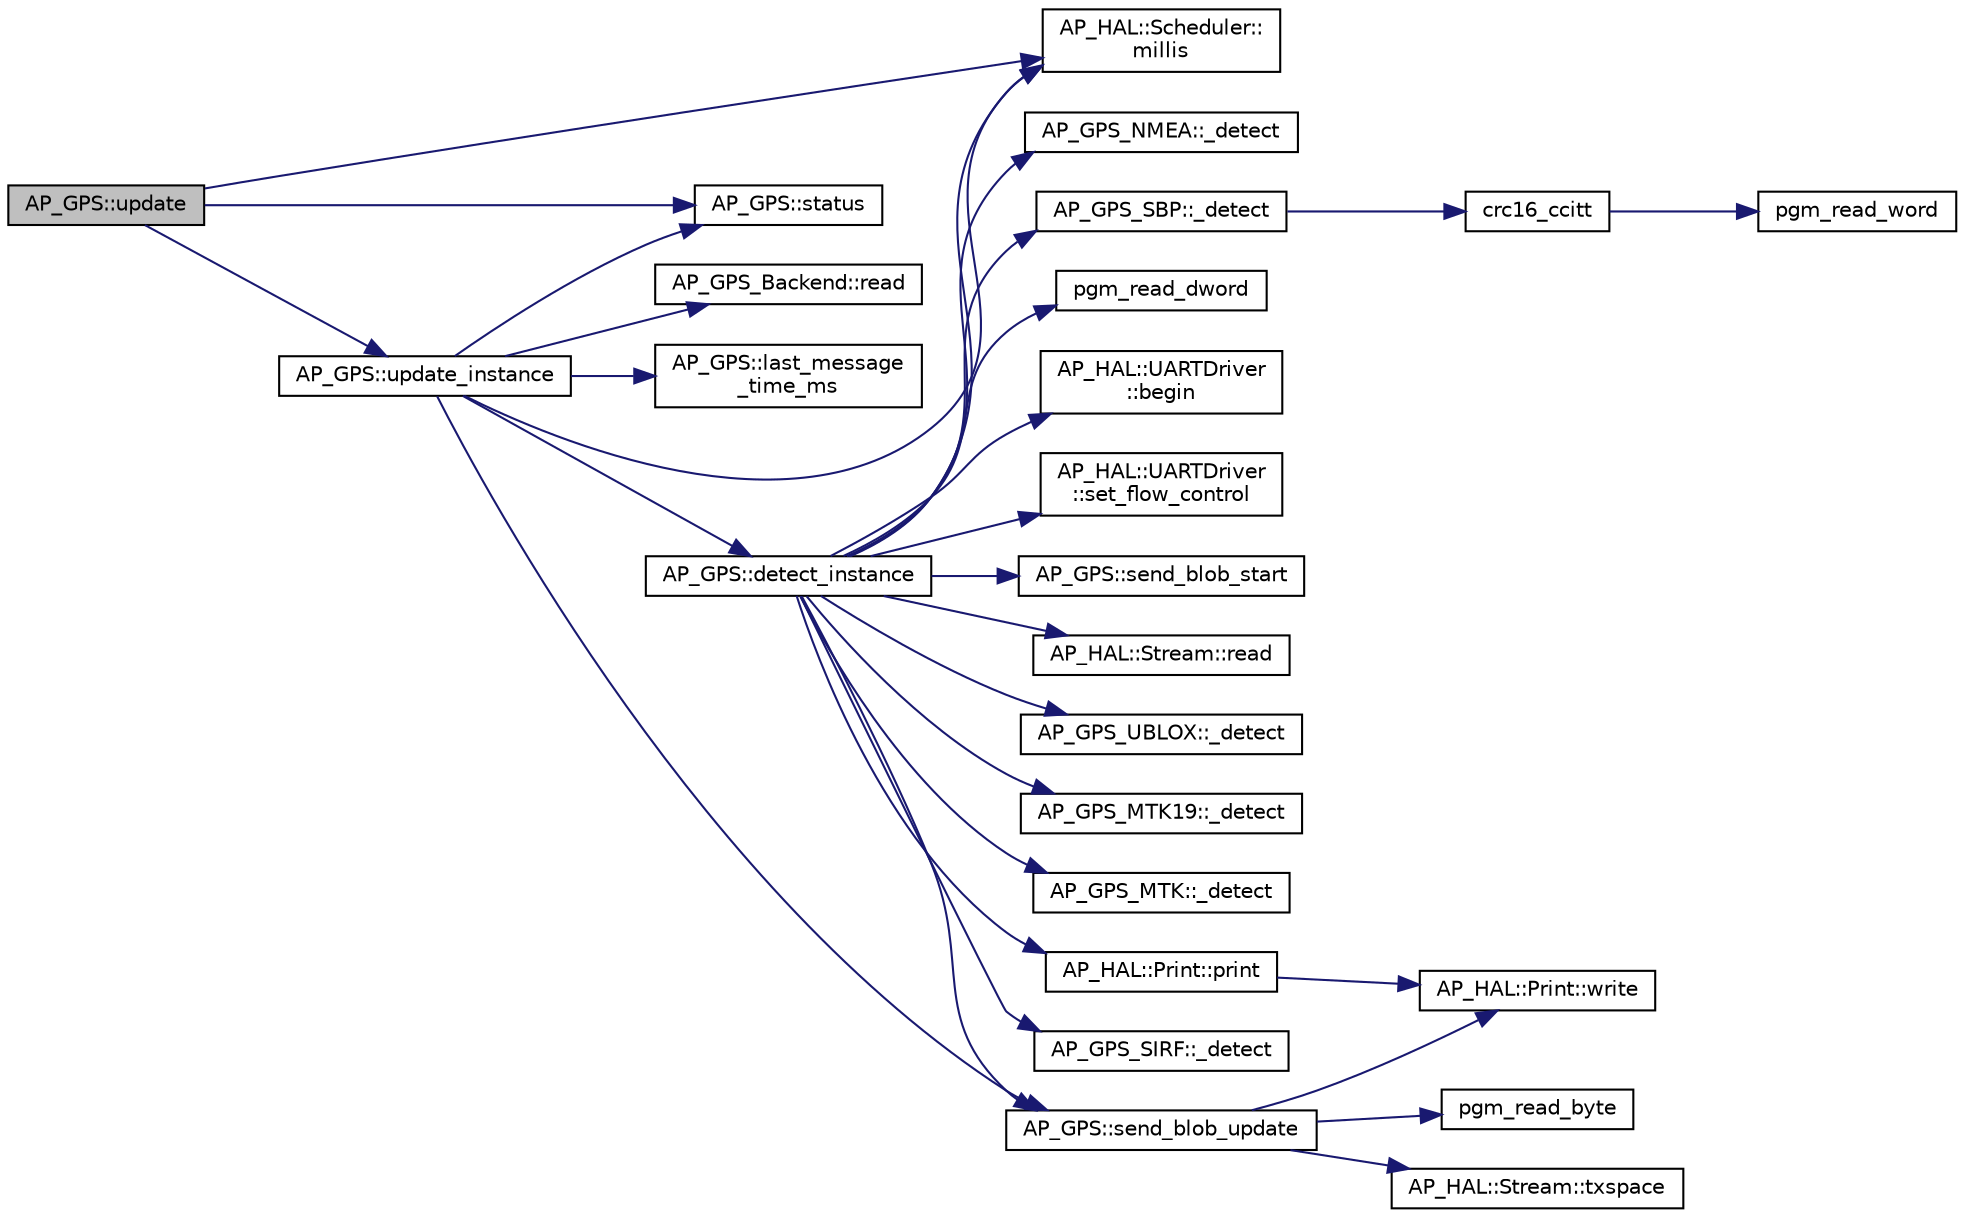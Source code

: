 digraph "AP_GPS::update"
{
 // INTERACTIVE_SVG=YES
  edge [fontname="Helvetica",fontsize="10",labelfontname="Helvetica",labelfontsize="10"];
  node [fontname="Helvetica",fontsize="10",shape=record];
  rankdir="LR";
  Node1 [label="AP_GPS::update",height=0.2,width=0.4,color="black", fillcolor="grey75", style="filled", fontcolor="black"];
  Node1 -> Node2 [color="midnightblue",fontsize="10",style="solid",fontname="Helvetica"];
  Node2 [label="AP_GPS::update_instance",height=0.2,width=0.4,color="black", fillcolor="white", style="filled",URL="$classAP__GPS.html#a83302e8b52e5d01ae67375b3542eb460"];
  Node2 -> Node3 [color="midnightblue",fontsize="10",style="solid",fontname="Helvetica"];
  Node3 [label="AP_GPS::status",height=0.2,width=0.4,color="black", fillcolor="white", style="filled",URL="$classAP__GPS.html#ae306f6cf545ee9f1f61cc38301ef76ca"];
  Node2 -> Node4 [color="midnightblue",fontsize="10",style="solid",fontname="Helvetica"];
  Node4 [label="AP_GPS::detect_instance",height=0.2,width=0.4,color="black", fillcolor="white", style="filled",URL="$classAP__GPS.html#a4bdd5c70ed358b4147a58c7d09f040dd"];
  Node4 -> Node5 [color="midnightblue",fontsize="10",style="solid",fontname="Helvetica"];
  Node5 [label="AP_HAL::Scheduler::\lmillis",height=0.2,width=0.4,color="black", fillcolor="white", style="filled",URL="$classAP__HAL_1_1Scheduler.html#a26b68339fc68a562d8d3a1238d0ec8c1"];
  Node4 -> Node6 [color="midnightblue",fontsize="10",style="solid",fontname="Helvetica"];
  Node6 [label="AP_HAL::Print::print",height=0.2,width=0.4,color="black", fillcolor="white", style="filled",URL="$classAP__HAL_1_1Print.html#acfe80773011eb17dfb52c2fba517a093"];
  Node6 -> Node7 [color="midnightblue",fontsize="10",style="solid",fontname="Helvetica"];
  Node7 [label="AP_HAL::Print::write",height=0.2,width=0.4,color="black", fillcolor="white", style="filled",URL="$classAP__HAL_1_1Print.html#acc65391952a43334f8f5c9bef341f501"];
  Node4 -> Node8 [color="midnightblue",fontsize="10",style="solid",fontname="Helvetica"];
  Node8 [label="pgm_read_dword",height=0.2,width=0.4,color="black", fillcolor="white", style="filled",URL="$AP__Progmem_8h.html#a1940138bf478b967dbe8c1b559885bd1"];
  Node4 -> Node9 [color="midnightblue",fontsize="10",style="solid",fontname="Helvetica"];
  Node9 [label="AP_HAL::UARTDriver\l::begin",height=0.2,width=0.4,color="black", fillcolor="white", style="filled",URL="$classAP__HAL_1_1UARTDriver.html#a2a83124757f6f8f6eb4d25b11c9cb97e"];
  Node4 -> Node10 [color="midnightblue",fontsize="10",style="solid",fontname="Helvetica"];
  Node10 [label="AP_HAL::UARTDriver\l::set_flow_control",height=0.2,width=0.4,color="black", fillcolor="white", style="filled",URL="$classAP__HAL_1_1UARTDriver.html#ae831a0d75f4760267d444c522e1271a1"];
  Node4 -> Node11 [color="midnightblue",fontsize="10",style="solid",fontname="Helvetica"];
  Node11 [label="AP_GPS::send_blob_start",height=0.2,width=0.4,color="black", fillcolor="white", style="filled",URL="$classAP__GPS.html#a90b25b2edbb127b22e597a56f2a01e42"];
  Node4 -> Node12 [color="midnightblue",fontsize="10",style="solid",fontname="Helvetica"];
  Node12 [label="AP_GPS::send_blob_update",height=0.2,width=0.4,color="black", fillcolor="white", style="filled",URL="$classAP__GPS.html#ad4512e4952aa41566d6afb110e0fd6a1"];
  Node12 -> Node13 [color="midnightblue",fontsize="10",style="solid",fontname="Helvetica"];
  Node13 [label="AP_HAL::Stream::txspace",height=0.2,width=0.4,color="black", fillcolor="white", style="filled",URL="$classAP__HAL_1_1Stream.html#a7028834212873394e906bcaf7f4a06b3"];
  Node12 -> Node7 [color="midnightblue",fontsize="10",style="solid",fontname="Helvetica"];
  Node12 -> Node14 [color="midnightblue",fontsize="10",style="solid",fontname="Helvetica"];
  Node14 [label="pgm_read_byte",height=0.2,width=0.4,color="black", fillcolor="white", style="filled",URL="$AP__Progmem_8h.html#a1514e0408e036062b4af844baaf567da"];
  Node4 -> Node15 [color="midnightblue",fontsize="10",style="solid",fontname="Helvetica"];
  Node15 [label="AP_HAL::Stream::read",height=0.2,width=0.4,color="black", fillcolor="white", style="filled",URL="$classAP__HAL_1_1Stream.html#ae42ff362cc2a7e527c22f92a3740c2ac"];
  Node4 -> Node16 [color="midnightblue",fontsize="10",style="solid",fontname="Helvetica"];
  Node16 [label="AP_GPS_UBLOX::_detect",height=0.2,width=0.4,color="black", fillcolor="white", style="filled",URL="$classAP__GPS__UBLOX.html#abd6e355abac6f9d1914591b92298395b"];
  Node4 -> Node17 [color="midnightblue",fontsize="10",style="solid",fontname="Helvetica"];
  Node17 [label="AP_GPS_MTK19::_detect",height=0.2,width=0.4,color="black", fillcolor="white", style="filled",URL="$classAP__GPS__MTK19.html#ae7dd973d7154070da15101cfc9f4a58b"];
  Node4 -> Node18 [color="midnightblue",fontsize="10",style="solid",fontname="Helvetica"];
  Node18 [label="AP_GPS_MTK::_detect",height=0.2,width=0.4,color="black", fillcolor="white", style="filled",URL="$classAP__GPS__MTK.html#aaaa210f0bb36cd3e6150b617418c3a92"];
  Node4 -> Node19 [color="midnightblue",fontsize="10",style="solid",fontname="Helvetica"];
  Node19 [label="AP_GPS_SBP::_detect",height=0.2,width=0.4,color="black", fillcolor="white", style="filled",URL="$classAP__GPS__SBP.html#ae1ae391d424ba0cc24b0b8b70a263bcc"];
  Node19 -> Node20 [color="midnightblue",fontsize="10",style="solid",fontname="Helvetica"];
  Node20 [label="crc16_ccitt",height=0.2,width=0.4,color="black", fillcolor="white", style="filled",URL="$edc_8cpp.html#a666dccd038ea3bdbae05549319f783d6"];
  Node20 -> Node21 [color="midnightblue",fontsize="10",style="solid",fontname="Helvetica"];
  Node21 [label="pgm_read_word",height=0.2,width=0.4,color="black", fillcolor="white", style="filled",URL="$AP__Progmem_8h.html#a9fc333349fa71fdc21a2d5152c5e23a2"];
  Node4 -> Node22 [color="midnightblue",fontsize="10",style="solid",fontname="Helvetica"];
  Node22 [label="AP_GPS_SIRF::_detect",height=0.2,width=0.4,color="black", fillcolor="white", style="filled",URL="$classAP__GPS__SIRF.html#a99c1e4f27c9077aaadead6cc6ad031a0"];
  Node4 -> Node23 [color="midnightblue",fontsize="10",style="solid",fontname="Helvetica"];
  Node23 [label="AP_GPS_NMEA::_detect",height=0.2,width=0.4,color="black", fillcolor="white", style="filled",URL="$classAP__GPS__NMEA.html#a14edc53eb3e6907cba8b59832c69fd33"];
  Node2 -> Node12 [color="midnightblue",fontsize="10",style="solid",fontname="Helvetica"];
  Node2 -> Node24 [color="midnightblue",fontsize="10",style="solid",fontname="Helvetica"];
  Node24 [label="AP_GPS_Backend::read",height=0.2,width=0.4,color="black", fillcolor="white", style="filled",URL="$classAP__GPS__Backend.html#a4da5fd4a69edd3a0a393e74cc0ca391a"];
  Node2 -> Node5 [color="midnightblue",fontsize="10",style="solid",fontname="Helvetica"];
  Node2 -> Node25 [color="midnightblue",fontsize="10",style="solid",fontname="Helvetica"];
  Node25 [label="AP_GPS::last_message\l_time_ms",height=0.2,width=0.4,color="black", fillcolor="white", style="filled",URL="$classAP__GPS.html#a99be30769d9ebba8b0184a5635012198"];
  Node1 -> Node3 [color="midnightblue",fontsize="10",style="solid",fontname="Helvetica"];
  Node1 -> Node5 [color="midnightblue",fontsize="10",style="solid",fontname="Helvetica"];
}
